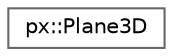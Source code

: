 digraph "Graphical Class Hierarchy"
{
 // LATEX_PDF_SIZE
  bgcolor="transparent";
  edge [fontname=Helvetica,fontsize=10,labelfontname=Helvetica,labelfontsize=10];
  node [fontname=Helvetica,fontsize=10,shape=box,height=0.2,width=0.4];
  rankdir="LR";
  Node0 [id="Node000000",label="px::Plane3D",height=0.2,width=0.4,color="grey40", fillcolor="white", style="filled",URL="$structpx_1_1_plane3_d.html",tooltip=" "];
}
